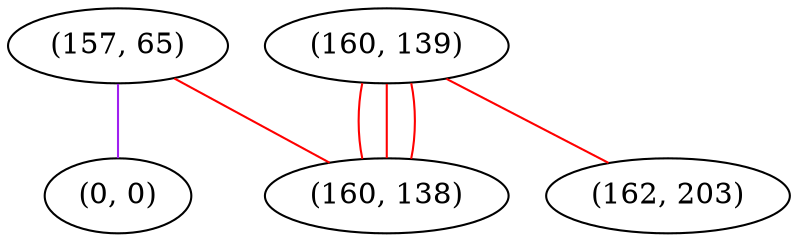 graph "" {
"(157, 65)";
"(160, 139)";
"(0, 0)";
"(162, 203)";
"(160, 138)";
"(157, 65)" -- "(0, 0)"  [color=purple, key=0, weight=4];
"(157, 65)" -- "(160, 138)"  [color=red, key=0, weight=1];
"(160, 139)" -- "(162, 203)"  [color=red, key=0, weight=1];
"(160, 139)" -- "(160, 138)"  [color=red, key=0, weight=1];
"(160, 139)" -- "(160, 138)"  [color=red, key=1, weight=1];
"(160, 139)" -- "(160, 138)"  [color=red, key=2, weight=1];
}

